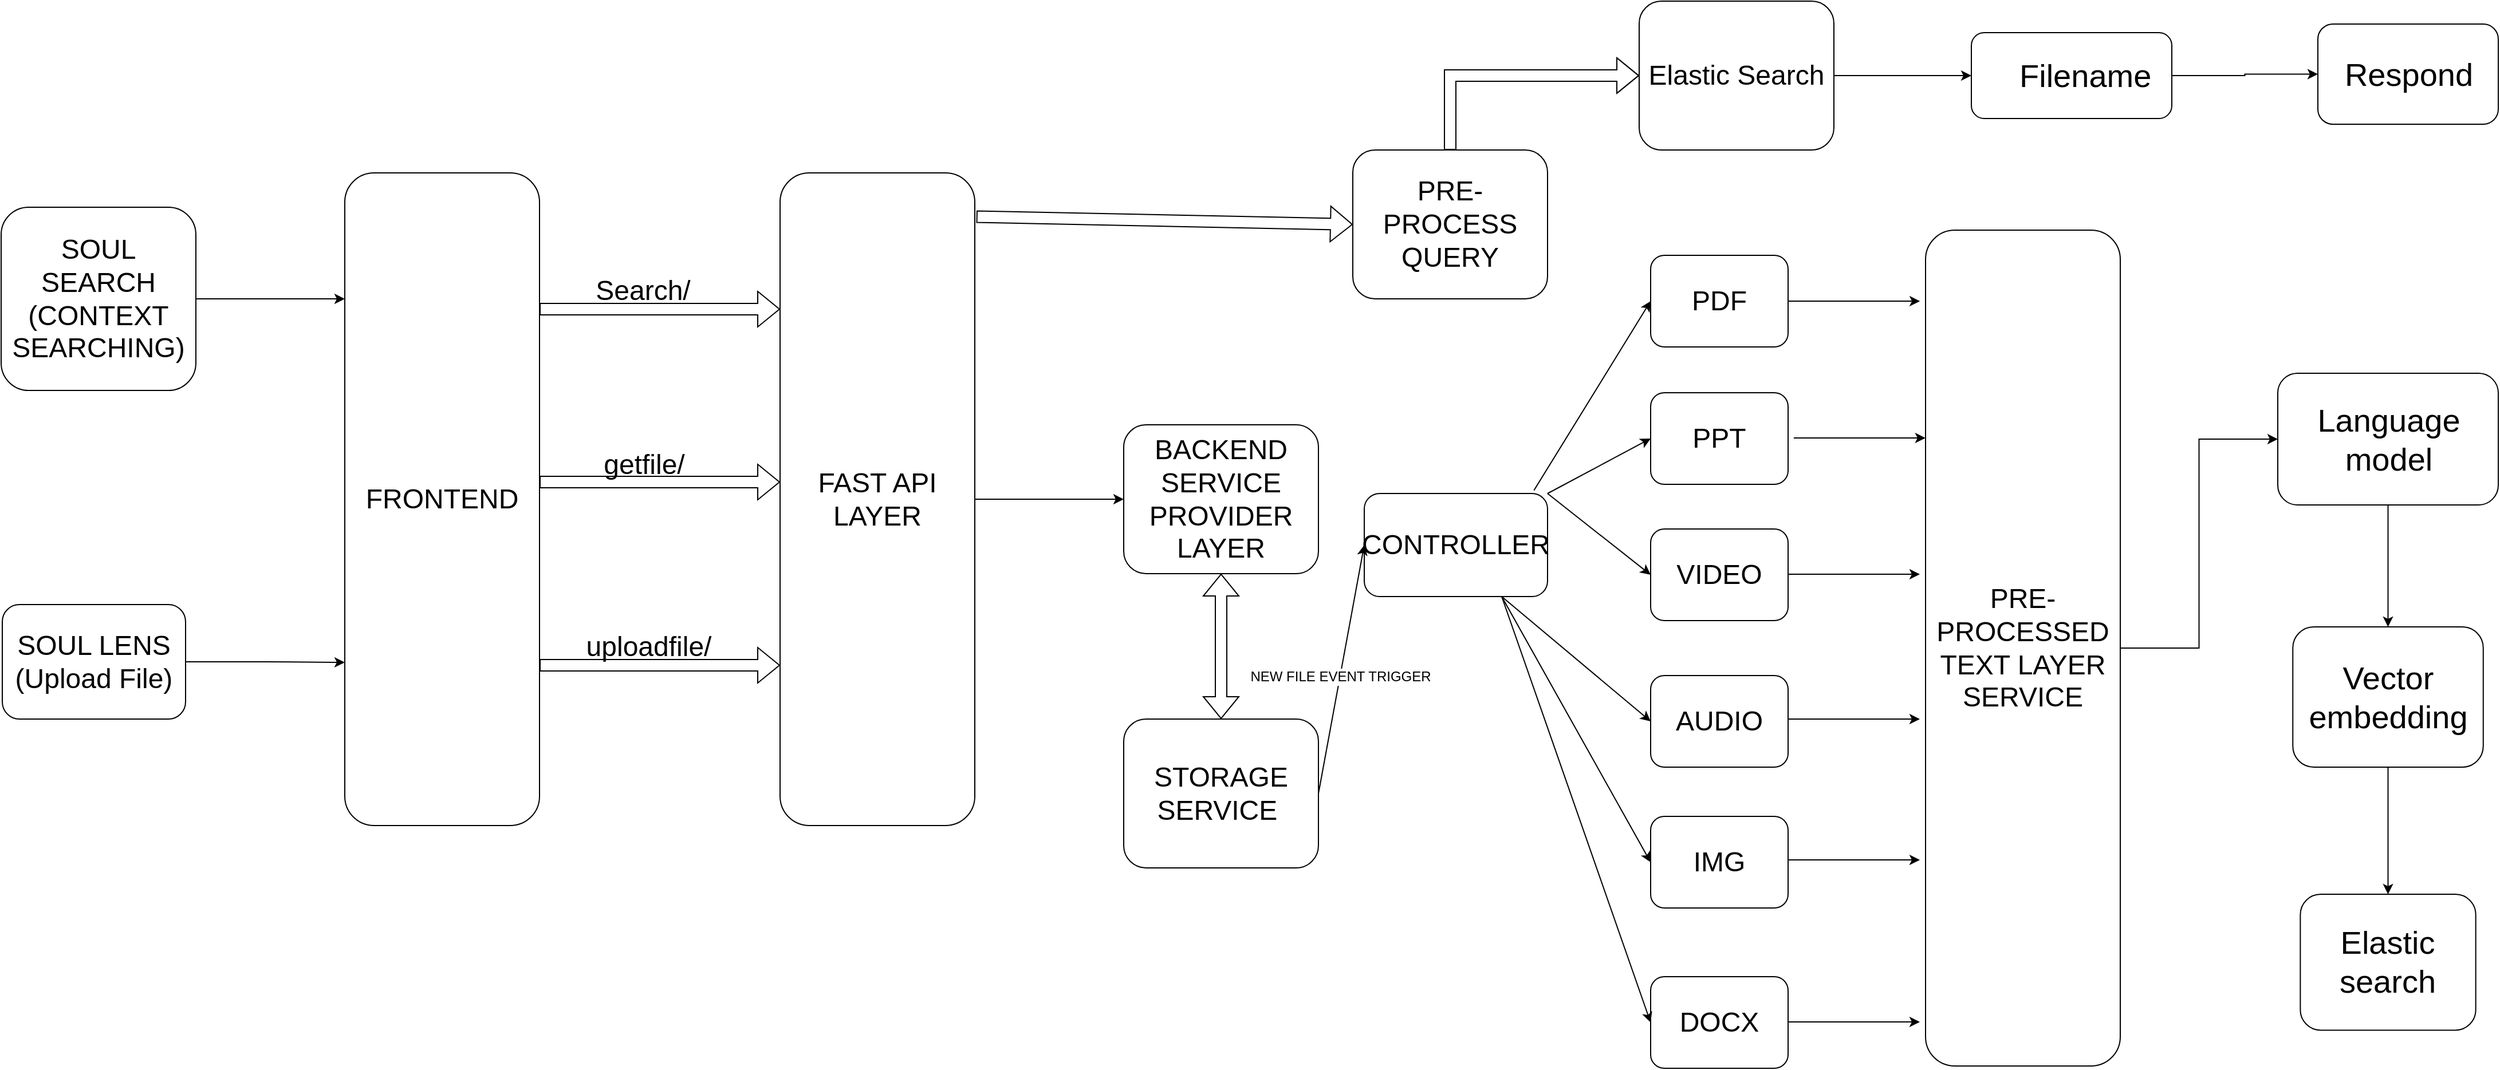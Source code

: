 <mxfile version="22.0.4" type="github">
  <diagram id="C5RBs43oDa-KdzZeNtuy" name="Page-1">
    <mxGraphModel dx="3217" dy="2512" grid="1" gridSize="10" guides="1" tooltips="1" connect="1" arrows="1" fold="1" page="1" pageScale="1" pageWidth="827" pageHeight="1169" math="0" shadow="0">
      <root>
        <mxCell id="WIyWlLk6GJQsqaUBKTNV-0" />
        <mxCell id="WIyWlLk6GJQsqaUBKTNV-1" parent="WIyWlLk6GJQsqaUBKTNV-0" />
        <mxCell id="WIyWlLk6GJQsqaUBKTNV-3" value="&lt;font style=&quot;font-size: 24px;&quot;&gt;FRONTEND&lt;/font&gt;" style="rounded=1;whiteSpace=wrap;html=1;fontSize=12;glass=0;strokeWidth=1;shadow=0;" parent="WIyWlLk6GJQsqaUBKTNV-1" vertex="1">
          <mxGeometry x="-360" y="130" width="170" height="570" as="geometry" />
        </mxCell>
        <mxCell id="n_4jIyUV8x4lz0zzY2AS-1" value="&lt;font style=&quot;font-size: 24px;&quot;&gt;SOUL SEARCH&lt;br&gt;(CONTEXT SEARCHING)&lt;/font&gt;" style="rounded=1;whiteSpace=wrap;html=1;fontSize=12;glass=0;strokeWidth=1;shadow=0;" vertex="1" parent="WIyWlLk6GJQsqaUBKTNV-1">
          <mxGeometry x="-660" y="160" width="170" height="160" as="geometry" />
        </mxCell>
        <mxCell id="n_4jIyUV8x4lz0zzY2AS-7" style="edgeStyle=orthogonalEdgeStyle;rounded=0;orthogonalLoop=1;jettySize=auto;html=1;entryX=0;entryY=0.75;entryDx=0;entryDy=0;" edge="1" parent="WIyWlLk6GJQsqaUBKTNV-1" source="n_4jIyUV8x4lz0zzY2AS-2" target="WIyWlLk6GJQsqaUBKTNV-3">
          <mxGeometry relative="1" as="geometry" />
        </mxCell>
        <mxCell id="n_4jIyUV8x4lz0zzY2AS-2" value="&lt;font style=&quot;font-size: 24px;&quot;&gt;SOUL LENS&lt;br&gt;(Upload File)&lt;/font&gt;" style="rounded=1;whiteSpace=wrap;html=1;fontSize=12;glass=0;strokeWidth=1;shadow=0;" vertex="1" parent="WIyWlLk6GJQsqaUBKTNV-1">
          <mxGeometry x="-659" y="507" width="160" height="100" as="geometry" />
        </mxCell>
        <mxCell id="n_4jIyUV8x4lz0zzY2AS-5" style="edgeStyle=orthogonalEdgeStyle;rounded=0;orthogonalLoop=1;jettySize=auto;html=1;entryX=0;entryY=0.193;entryDx=0;entryDy=0;entryPerimeter=0;" edge="1" parent="WIyWlLk6GJQsqaUBKTNV-1" source="n_4jIyUV8x4lz0zzY2AS-1" target="WIyWlLk6GJQsqaUBKTNV-3">
          <mxGeometry relative="1" as="geometry" />
        </mxCell>
        <mxCell id="n_4jIyUV8x4lz0zzY2AS-16" style="edgeStyle=orthogonalEdgeStyle;rounded=0;orthogonalLoop=1;jettySize=auto;html=1;" edge="1" parent="WIyWlLk6GJQsqaUBKTNV-1" source="n_4jIyUV8x4lz0zzY2AS-8" target="n_4jIyUV8x4lz0zzY2AS-15">
          <mxGeometry relative="1" as="geometry" />
        </mxCell>
        <mxCell id="n_4jIyUV8x4lz0zzY2AS-8" value="&lt;font style=&quot;font-size: 24px;&quot;&gt;FAST API LAYER&lt;/font&gt;" style="rounded=1;whiteSpace=wrap;html=1;fontSize=12;glass=0;strokeWidth=1;shadow=0;" vertex="1" parent="WIyWlLk6GJQsqaUBKTNV-1">
          <mxGeometry x="20" y="130" width="170" height="570" as="geometry" />
        </mxCell>
        <mxCell id="n_4jIyUV8x4lz0zzY2AS-9" value="" style="shape=flexArrow;endArrow=classic;html=1;rounded=0;exitX=1;exitY=0.25;exitDx=0;exitDy=0;entryX=0;entryY=0.25;entryDx=0;entryDy=0;" edge="1" parent="WIyWlLk6GJQsqaUBKTNV-1">
          <mxGeometry width="50" height="50" relative="1" as="geometry">
            <mxPoint x="-190" y="249" as="sourcePoint" />
            <mxPoint x="20" y="249" as="targetPoint" />
          </mxGeometry>
        </mxCell>
        <mxCell id="n_4jIyUV8x4lz0zzY2AS-10" value="" style="shape=flexArrow;endArrow=classic;html=1;rounded=0;exitX=1;exitY=0.25;exitDx=0;exitDy=0;entryX=0;entryY=0.25;entryDx=0;entryDy=0;" edge="1" parent="WIyWlLk6GJQsqaUBKTNV-1">
          <mxGeometry width="50" height="50" relative="1" as="geometry">
            <mxPoint x="-190" y="400" as="sourcePoint" />
            <mxPoint x="20" y="400" as="targetPoint" />
          </mxGeometry>
        </mxCell>
        <mxCell id="n_4jIyUV8x4lz0zzY2AS-11" value="" style="shape=flexArrow;endArrow=classic;html=1;rounded=0;exitX=1;exitY=0.25;exitDx=0;exitDy=0;entryX=0;entryY=0.25;entryDx=0;entryDy=0;" edge="1" parent="WIyWlLk6GJQsqaUBKTNV-1">
          <mxGeometry width="50" height="50" relative="1" as="geometry">
            <mxPoint x="-190" y="560" as="sourcePoint" />
            <mxPoint x="20" y="560" as="targetPoint" />
          </mxGeometry>
        </mxCell>
        <mxCell id="n_4jIyUV8x4lz0zzY2AS-12" value="&lt;font style=&quot;font-size: 24px;&quot;&gt;Search/&lt;/font&gt;" style="text;html=1;align=center;verticalAlign=middle;resizable=0;points=[];autosize=1;strokeColor=none;fillColor=none;" vertex="1" parent="WIyWlLk6GJQsqaUBKTNV-1">
          <mxGeometry x="-155" y="213" width="110" height="40" as="geometry" />
        </mxCell>
        <mxCell id="n_4jIyUV8x4lz0zzY2AS-13" value="&lt;font style=&quot;font-size: 24px;&quot;&gt;getfile/&lt;/font&gt;" style="text;html=1;align=center;verticalAlign=middle;resizable=0;points=[];autosize=1;strokeColor=none;fillColor=none;" vertex="1" parent="WIyWlLk6GJQsqaUBKTNV-1">
          <mxGeometry x="-144" y="365" width="90" height="40" as="geometry" />
        </mxCell>
        <mxCell id="n_4jIyUV8x4lz0zzY2AS-14" value="&lt;font style=&quot;font-size: 24px;&quot;&gt;uploadfile/&lt;/font&gt;" style="text;html=1;align=center;verticalAlign=middle;resizable=0;points=[];autosize=1;strokeColor=none;fillColor=none;" vertex="1" parent="WIyWlLk6GJQsqaUBKTNV-1">
          <mxGeometry x="-160" y="524" width="130" height="40" as="geometry" />
        </mxCell>
        <mxCell id="n_4jIyUV8x4lz0zzY2AS-15" value="&lt;font style=&quot;font-size: 24px;&quot;&gt;BACKEND SERVICE PROVIDER LAYER&lt;/font&gt;" style="rounded=1;whiteSpace=wrap;html=1;fontSize=12;glass=0;strokeWidth=1;shadow=0;" vertex="1" parent="WIyWlLk6GJQsqaUBKTNV-1">
          <mxGeometry x="320" y="350" width="170" height="130" as="geometry" />
        </mxCell>
        <mxCell id="n_4jIyUV8x4lz0zzY2AS-17" value="&lt;font style=&quot;font-size: 24px;&quot;&gt;STORAGE SERVICE&amp;nbsp;&lt;/font&gt;" style="rounded=1;whiteSpace=wrap;html=1;fontSize=12;glass=0;strokeWidth=1;shadow=0;" vertex="1" parent="WIyWlLk6GJQsqaUBKTNV-1">
          <mxGeometry x="320" y="607" width="170" height="130" as="geometry" />
        </mxCell>
        <mxCell id="n_4jIyUV8x4lz0zzY2AS-18" value="&lt;font style=&quot;font-size: 24px;&quot;&gt;PRE-PROCESS QUERY&lt;/font&gt;" style="rounded=1;whiteSpace=wrap;html=1;fontSize=12;glass=0;strokeWidth=1;shadow=0;" vertex="1" parent="WIyWlLk6GJQsqaUBKTNV-1">
          <mxGeometry x="520" y="110" width="170" height="130" as="geometry" />
        </mxCell>
        <mxCell id="n_4jIyUV8x4lz0zzY2AS-19" value="&lt;font style=&quot;font-size: 24px;&quot;&gt;CONTROLLER&lt;/font&gt;" style="rounded=1;whiteSpace=wrap;html=1;fontSize=12;glass=0;strokeWidth=1;shadow=0;" vertex="1" parent="WIyWlLk6GJQsqaUBKTNV-1">
          <mxGeometry x="530" y="410" width="160" height="90" as="geometry" />
        </mxCell>
        <mxCell id="n_4jIyUV8x4lz0zzY2AS-54" value="" style="edgeStyle=orthogonalEdgeStyle;rounded=0;orthogonalLoop=1;jettySize=auto;html=1;" edge="1" parent="WIyWlLk6GJQsqaUBKTNV-1" source="n_4jIyUV8x4lz0zzY2AS-20" target="n_4jIyUV8x4lz0zzY2AS-53">
          <mxGeometry relative="1" as="geometry" />
        </mxCell>
        <mxCell id="n_4jIyUV8x4lz0zzY2AS-20" value="&lt;font style=&quot;font-size: 24px;&quot;&gt;PRE-PROCESSED TEXT LAYER SERVICE&lt;/font&gt;" style="rounded=1;whiteSpace=wrap;html=1;fontSize=12;glass=0;strokeWidth=1;shadow=0;" vertex="1" parent="WIyWlLk6GJQsqaUBKTNV-1">
          <mxGeometry x="1020" y="180" width="170" height="730" as="geometry" />
        </mxCell>
        <mxCell id="n_4jIyUV8x4lz0zzY2AS-21" value="" style="shape=flexArrow;endArrow=classic;startArrow=classic;html=1;rounded=0;exitX=0.5;exitY=0;exitDx=0;exitDy=0;entryX=0.5;entryY=1;entryDx=0;entryDy=0;" edge="1" parent="WIyWlLk6GJQsqaUBKTNV-1" source="n_4jIyUV8x4lz0zzY2AS-17" target="n_4jIyUV8x4lz0zzY2AS-15">
          <mxGeometry width="100" height="100" relative="1" as="geometry">
            <mxPoint x="470" y="460" as="sourcePoint" />
            <mxPoint x="570" y="360" as="targetPoint" />
          </mxGeometry>
        </mxCell>
        <mxCell id="n_4jIyUV8x4lz0zzY2AS-22" value="" style="endArrow=classic;html=1;rounded=0;exitX=1;exitY=0.5;exitDx=0;exitDy=0;entryX=0;entryY=0.5;entryDx=0;entryDy=0;" edge="1" parent="WIyWlLk6GJQsqaUBKTNV-1" source="n_4jIyUV8x4lz0zzY2AS-17" target="n_4jIyUV8x4lz0zzY2AS-19">
          <mxGeometry width="50" height="50" relative="1" as="geometry">
            <mxPoint x="500" y="440" as="sourcePoint" />
            <mxPoint x="550" y="390" as="targetPoint" />
          </mxGeometry>
        </mxCell>
        <mxCell id="n_4jIyUV8x4lz0zzY2AS-23" value="&lt;font style=&quot;font-size: 12px;&quot;&gt;NEW FILE EVENT TRIGGER&lt;/font&gt;" style="edgeLabel;html=1;align=center;verticalAlign=middle;resizable=0;points=[];" vertex="1" connectable="0" parent="n_4jIyUV8x4lz0zzY2AS-22">
          <mxGeometry x="0.027" y="4" relative="1" as="geometry">
            <mxPoint x="2" y="10" as="offset" />
          </mxGeometry>
        </mxCell>
        <mxCell id="n_4jIyUV8x4lz0zzY2AS-24" style="edgeStyle=orthogonalEdgeStyle;rounded=0;orthogonalLoop=1;jettySize=auto;html=1;exitX=0.5;exitY=1;exitDx=0;exitDy=0;" edge="1" parent="WIyWlLk6GJQsqaUBKTNV-1" source="n_4jIyUV8x4lz0zzY2AS-19" target="n_4jIyUV8x4lz0zzY2AS-19">
          <mxGeometry relative="1" as="geometry" />
        </mxCell>
        <mxCell id="n_4jIyUV8x4lz0zzY2AS-25" value="&lt;font style=&quot;font-size: 24px;&quot;&gt;PDF&lt;/font&gt;" style="rounded=1;whiteSpace=wrap;html=1;fontSize=12;glass=0;strokeWidth=1;shadow=0;" vertex="1" parent="WIyWlLk6GJQsqaUBKTNV-1">
          <mxGeometry x="780" y="202" width="120" height="80" as="geometry" />
        </mxCell>
        <mxCell id="n_4jIyUV8x4lz0zzY2AS-26" value="&lt;font style=&quot;font-size: 24px;&quot;&gt;PPT&lt;/font&gt;" style="rounded=1;whiteSpace=wrap;html=1;fontSize=12;glass=0;strokeWidth=1;shadow=0;" vertex="1" parent="WIyWlLk6GJQsqaUBKTNV-1">
          <mxGeometry x="780" y="322" width="120" height="80" as="geometry" />
        </mxCell>
        <mxCell id="n_4jIyUV8x4lz0zzY2AS-27" value="&lt;font style=&quot;font-size: 24px;&quot;&gt;VIDEO&lt;/font&gt;" style="rounded=1;whiteSpace=wrap;html=1;fontSize=12;glass=0;strokeWidth=1;shadow=0;" vertex="1" parent="WIyWlLk6GJQsqaUBKTNV-1">
          <mxGeometry x="780" y="441" width="120" height="80" as="geometry" />
        </mxCell>
        <mxCell id="n_4jIyUV8x4lz0zzY2AS-28" value="&lt;font style=&quot;font-size: 24px;&quot;&gt;AUDIO&lt;/font&gt;" style="rounded=1;whiteSpace=wrap;html=1;fontSize=12;glass=0;strokeWidth=1;shadow=0;" vertex="1" parent="WIyWlLk6GJQsqaUBKTNV-1">
          <mxGeometry x="780" y="569" width="120" height="80" as="geometry" />
        </mxCell>
        <mxCell id="n_4jIyUV8x4lz0zzY2AS-29" value="&lt;font style=&quot;font-size: 24px;&quot;&gt;IMG&lt;/font&gt;" style="rounded=1;whiteSpace=wrap;html=1;fontSize=12;glass=0;strokeWidth=1;shadow=0;" vertex="1" parent="WIyWlLk6GJQsqaUBKTNV-1">
          <mxGeometry x="780" y="692" width="120" height="80" as="geometry" />
        </mxCell>
        <mxCell id="n_4jIyUV8x4lz0zzY2AS-30" value="&lt;font style=&quot;font-size: 24px;&quot;&gt;DOCX&lt;/font&gt;" style="rounded=1;whiteSpace=wrap;html=1;fontSize=12;glass=0;strokeWidth=1;shadow=0;" vertex="1" parent="WIyWlLk6GJQsqaUBKTNV-1">
          <mxGeometry x="780" y="832" width="120" height="80" as="geometry" />
        </mxCell>
        <mxCell id="n_4jIyUV8x4lz0zzY2AS-31" value="" style="endArrow=classic;html=1;rounded=0;entryX=-0.029;entryY=0.085;entryDx=0;entryDy=0;entryPerimeter=0;exitX=1;exitY=0.5;exitDx=0;exitDy=0;" edge="1" parent="WIyWlLk6GJQsqaUBKTNV-1" source="n_4jIyUV8x4lz0zzY2AS-25" target="n_4jIyUV8x4lz0zzY2AS-20">
          <mxGeometry width="50" height="50" relative="1" as="geometry">
            <mxPoint x="500" y="630" as="sourcePoint" />
            <mxPoint x="550" y="580" as="targetPoint" />
          </mxGeometry>
        </mxCell>
        <mxCell id="n_4jIyUV8x4lz0zzY2AS-32" value="" style="endArrow=classic;html=1;rounded=0;entryX=-0.029;entryY=0.085;entryDx=0;entryDy=0;entryPerimeter=0;exitX=1;exitY=0.5;exitDx=0;exitDy=0;" edge="1" parent="WIyWlLk6GJQsqaUBKTNV-1">
          <mxGeometry width="50" height="50" relative="1" as="geometry">
            <mxPoint x="904.93" y="361.5" as="sourcePoint" />
            <mxPoint x="1019.93" y="361.5" as="targetPoint" />
          </mxGeometry>
        </mxCell>
        <mxCell id="n_4jIyUV8x4lz0zzY2AS-33" value="" style="endArrow=classic;html=1;rounded=0;entryX=-0.029;entryY=0.085;entryDx=0;entryDy=0;entryPerimeter=0;exitX=1;exitY=0.5;exitDx=0;exitDy=0;" edge="1" parent="WIyWlLk6GJQsqaUBKTNV-1">
          <mxGeometry width="50" height="50" relative="1" as="geometry">
            <mxPoint x="900" y="480.5" as="sourcePoint" />
            <mxPoint x="1015" y="480.5" as="targetPoint" />
          </mxGeometry>
        </mxCell>
        <mxCell id="n_4jIyUV8x4lz0zzY2AS-34" value="" style="endArrow=classic;html=1;rounded=0;entryX=-0.029;entryY=0.085;entryDx=0;entryDy=0;entryPerimeter=0;exitX=1;exitY=0.5;exitDx=0;exitDy=0;" edge="1" parent="WIyWlLk6GJQsqaUBKTNV-1">
          <mxGeometry width="50" height="50" relative="1" as="geometry">
            <mxPoint x="900" y="607" as="sourcePoint" />
            <mxPoint x="1015" y="607" as="targetPoint" />
          </mxGeometry>
        </mxCell>
        <mxCell id="n_4jIyUV8x4lz0zzY2AS-35" value="" style="endArrow=classic;html=1;rounded=0;entryX=-0.029;entryY=0.085;entryDx=0;entryDy=0;entryPerimeter=0;exitX=1;exitY=0.5;exitDx=0;exitDy=0;" edge="1" parent="WIyWlLk6GJQsqaUBKTNV-1">
          <mxGeometry width="50" height="50" relative="1" as="geometry">
            <mxPoint x="900" y="730" as="sourcePoint" />
            <mxPoint x="1015" y="730" as="targetPoint" />
          </mxGeometry>
        </mxCell>
        <mxCell id="n_4jIyUV8x4lz0zzY2AS-36" value="" style="endArrow=classic;html=1;rounded=0;entryX=-0.029;entryY=0.085;entryDx=0;entryDy=0;entryPerimeter=0;exitX=1;exitY=0.5;exitDx=0;exitDy=0;" edge="1" parent="WIyWlLk6GJQsqaUBKTNV-1">
          <mxGeometry width="50" height="50" relative="1" as="geometry">
            <mxPoint x="900" y="871.5" as="sourcePoint" />
            <mxPoint x="1015" y="871.5" as="targetPoint" />
          </mxGeometry>
        </mxCell>
        <mxCell id="n_4jIyUV8x4lz0zzY2AS-37" value="" style="endArrow=classic;html=1;rounded=0;entryX=0;entryY=0.5;entryDx=0;entryDy=0;exitX=0.926;exitY=-0.03;exitDx=0;exitDy=0;exitPerimeter=0;" edge="1" parent="WIyWlLk6GJQsqaUBKTNV-1" source="n_4jIyUV8x4lz0zzY2AS-19" target="n_4jIyUV8x4lz0zzY2AS-25">
          <mxGeometry width="50" height="50" relative="1" as="geometry">
            <mxPoint x="650" y="384.29" as="sourcePoint" />
            <mxPoint x="765" y="384.29" as="targetPoint" />
          </mxGeometry>
        </mxCell>
        <mxCell id="n_4jIyUV8x4lz0zzY2AS-38" value="" style="endArrow=classic;html=1;rounded=0;entryX=0;entryY=0.5;entryDx=0;entryDy=0;" edge="1" parent="WIyWlLk6GJQsqaUBKTNV-1" target="n_4jIyUV8x4lz0zzY2AS-26">
          <mxGeometry width="50" height="50" relative="1" as="geometry">
            <mxPoint x="690" y="410" as="sourcePoint" />
            <mxPoint x="780" y="360" as="targetPoint" />
          </mxGeometry>
        </mxCell>
        <mxCell id="n_4jIyUV8x4lz0zzY2AS-39" value="" style="endArrow=classic;html=1;rounded=0;entryX=0;entryY=0.5;entryDx=0;entryDy=0;exitX=1;exitY=0;exitDx=0;exitDy=0;" edge="1" parent="WIyWlLk6GJQsqaUBKTNV-1" source="n_4jIyUV8x4lz0zzY2AS-19" target="n_4jIyUV8x4lz0zzY2AS-27">
          <mxGeometry width="50" height="50" relative="1" as="geometry">
            <mxPoint x="660" y="468" as="sourcePoint" />
            <mxPoint x="780" y="410" as="targetPoint" />
          </mxGeometry>
        </mxCell>
        <mxCell id="n_4jIyUV8x4lz0zzY2AS-40" value="" style="endArrow=classic;html=1;rounded=0;entryX=0;entryY=0.5;entryDx=0;entryDy=0;exitX=0.75;exitY=1;exitDx=0;exitDy=0;" edge="1" parent="WIyWlLk6GJQsqaUBKTNV-1" source="n_4jIyUV8x4lz0zzY2AS-19" target="n_4jIyUV8x4lz0zzY2AS-28">
          <mxGeometry width="50" height="50" relative="1" as="geometry">
            <mxPoint x="680" y="507" as="sourcePoint" />
            <mxPoint x="770" y="548" as="targetPoint" />
          </mxGeometry>
        </mxCell>
        <mxCell id="n_4jIyUV8x4lz0zzY2AS-41" value="" style="endArrow=classic;html=1;rounded=0;exitX=0.75;exitY=1;exitDx=0;exitDy=0;entryX=0;entryY=0.5;entryDx=0;entryDy=0;" edge="1" parent="WIyWlLk6GJQsqaUBKTNV-1" source="n_4jIyUV8x4lz0zzY2AS-19" target="n_4jIyUV8x4lz0zzY2AS-29">
          <mxGeometry width="50" height="50" relative="1" as="geometry">
            <mxPoint x="660" y="580" as="sourcePoint" />
            <mxPoint x="750" y="621" as="targetPoint" />
          </mxGeometry>
        </mxCell>
        <mxCell id="n_4jIyUV8x4lz0zzY2AS-42" value="" style="endArrow=classic;html=1;rounded=0;entryX=0;entryY=0.5;entryDx=0;entryDy=0;exitX=0.75;exitY=1;exitDx=0;exitDy=0;" edge="1" parent="WIyWlLk6GJQsqaUBKTNV-1" source="n_4jIyUV8x4lz0zzY2AS-19" target="n_4jIyUV8x4lz0zzY2AS-30">
          <mxGeometry width="50" height="50" relative="1" as="geometry">
            <mxPoint x="620" y="648" as="sourcePoint" />
            <mxPoint x="710" y="689" as="targetPoint" />
          </mxGeometry>
        </mxCell>
        <mxCell id="n_4jIyUV8x4lz0zzY2AS-50" value="" style="edgeStyle=orthogonalEdgeStyle;rounded=0;orthogonalLoop=1;jettySize=auto;html=1;" edge="1" parent="WIyWlLk6GJQsqaUBKTNV-1" source="n_4jIyUV8x4lz0zzY2AS-44" target="n_4jIyUV8x4lz0zzY2AS-49">
          <mxGeometry relative="1" as="geometry" />
        </mxCell>
        <mxCell id="n_4jIyUV8x4lz0zzY2AS-44" value="&lt;font style=&quot;font-size: 24px;&quot;&gt;Elastic Search&lt;/font&gt;" style="rounded=1;whiteSpace=wrap;html=1;fontSize=12;glass=0;strokeWidth=1;shadow=0;" vertex="1" parent="WIyWlLk6GJQsqaUBKTNV-1">
          <mxGeometry x="770" y="-20" width="170" height="130" as="geometry" />
        </mxCell>
        <mxCell id="n_4jIyUV8x4lz0zzY2AS-45" value="" style="shape=flexArrow;endArrow=classic;html=1;rounded=0;entryX=0;entryY=0.5;entryDx=0;entryDy=0;exitX=1.008;exitY=0.067;exitDx=0;exitDy=0;exitPerimeter=0;" edge="1" parent="WIyWlLk6GJQsqaUBKTNV-1" source="n_4jIyUV8x4lz0zzY2AS-8" target="n_4jIyUV8x4lz0zzY2AS-18">
          <mxGeometry width="50" height="50" relative="1" as="geometry">
            <mxPoint x="470" y="580" as="sourcePoint" />
            <mxPoint x="520" y="530" as="targetPoint" />
          </mxGeometry>
        </mxCell>
        <mxCell id="n_4jIyUV8x4lz0zzY2AS-48" value="" style="shape=flexArrow;endArrow=classic;html=1;rounded=0;entryX=0;entryY=0.5;entryDx=0;entryDy=0;exitX=0.5;exitY=0;exitDx=0;exitDy=0;" edge="1" parent="WIyWlLk6GJQsqaUBKTNV-1" source="n_4jIyUV8x4lz0zzY2AS-18" target="n_4jIyUV8x4lz0zzY2AS-44">
          <mxGeometry width="50" height="50" relative="1" as="geometry">
            <mxPoint x="470" y="580" as="sourcePoint" />
            <mxPoint x="520" y="530" as="targetPoint" />
            <Array as="points">
              <mxPoint x="605" y="45" />
            </Array>
          </mxGeometry>
        </mxCell>
        <mxCell id="n_4jIyUV8x4lz0zzY2AS-52" value="" style="edgeStyle=orthogonalEdgeStyle;rounded=0;orthogonalLoop=1;jettySize=auto;html=1;" edge="1" parent="WIyWlLk6GJQsqaUBKTNV-1" source="n_4jIyUV8x4lz0zzY2AS-49" target="n_4jIyUV8x4lz0zzY2AS-51">
          <mxGeometry relative="1" as="geometry" />
        </mxCell>
        <mxCell id="n_4jIyUV8x4lz0zzY2AS-49" value="&lt;blockquote style=&quot;margin: 0 0 0 40px; border: none; padding: 0px;&quot;&gt;&lt;font style=&quot;font-size: 28px;&quot;&gt;Filename&lt;/font&gt;&lt;/blockquote&gt;" style="whiteSpace=wrap;html=1;rounded=1;glass=0;strokeWidth=1;shadow=0;align=left;" vertex="1" parent="WIyWlLk6GJQsqaUBKTNV-1">
          <mxGeometry x="1060" y="7.5" width="175" height="75" as="geometry" />
        </mxCell>
        <mxCell id="n_4jIyUV8x4lz0zzY2AS-51" value="Respond" style="whiteSpace=wrap;html=1;align=center;rounded=1;glass=0;strokeWidth=1;shadow=0;fontSize=28;" vertex="1" parent="WIyWlLk6GJQsqaUBKTNV-1">
          <mxGeometry x="1362.5" width="157.5" height="87.5" as="geometry" />
        </mxCell>
        <mxCell id="n_4jIyUV8x4lz0zzY2AS-56" value="" style="edgeStyle=orthogonalEdgeStyle;rounded=0;orthogonalLoop=1;jettySize=auto;html=1;" edge="1" parent="WIyWlLk6GJQsqaUBKTNV-1" source="n_4jIyUV8x4lz0zzY2AS-53" target="n_4jIyUV8x4lz0zzY2AS-55">
          <mxGeometry relative="1" as="geometry" />
        </mxCell>
        <mxCell id="n_4jIyUV8x4lz0zzY2AS-53" value="Language model" style="whiteSpace=wrap;html=1;rounded=1;glass=0;strokeWidth=1;shadow=0;fontSize=28;" vertex="1" parent="WIyWlLk6GJQsqaUBKTNV-1">
          <mxGeometry x="1327.5" y="305" width="192.5" height="115" as="geometry" />
        </mxCell>
        <mxCell id="n_4jIyUV8x4lz0zzY2AS-58" value="" style="edgeStyle=orthogonalEdgeStyle;rounded=0;orthogonalLoop=1;jettySize=auto;html=1;" edge="1" parent="WIyWlLk6GJQsqaUBKTNV-1" source="n_4jIyUV8x4lz0zzY2AS-55" target="n_4jIyUV8x4lz0zzY2AS-57">
          <mxGeometry relative="1" as="geometry" />
        </mxCell>
        <mxCell id="n_4jIyUV8x4lz0zzY2AS-55" value="Vector embedding" style="whiteSpace=wrap;html=1;fontSize=28;rounded=1;glass=0;strokeWidth=1;shadow=0;" vertex="1" parent="WIyWlLk6GJQsqaUBKTNV-1">
          <mxGeometry x="1340.63" y="526.5" width="166.25" height="122.5" as="geometry" />
        </mxCell>
        <mxCell id="n_4jIyUV8x4lz0zzY2AS-57" value="Elastic search" style="rounded=1;whiteSpace=wrap;html=1;fontSize=28;glass=0;strokeWidth=1;shadow=0;" vertex="1" parent="WIyWlLk6GJQsqaUBKTNV-1">
          <mxGeometry x="1347.19" y="760" width="153.13" height="118.75" as="geometry" />
        </mxCell>
      </root>
    </mxGraphModel>
  </diagram>
</mxfile>
